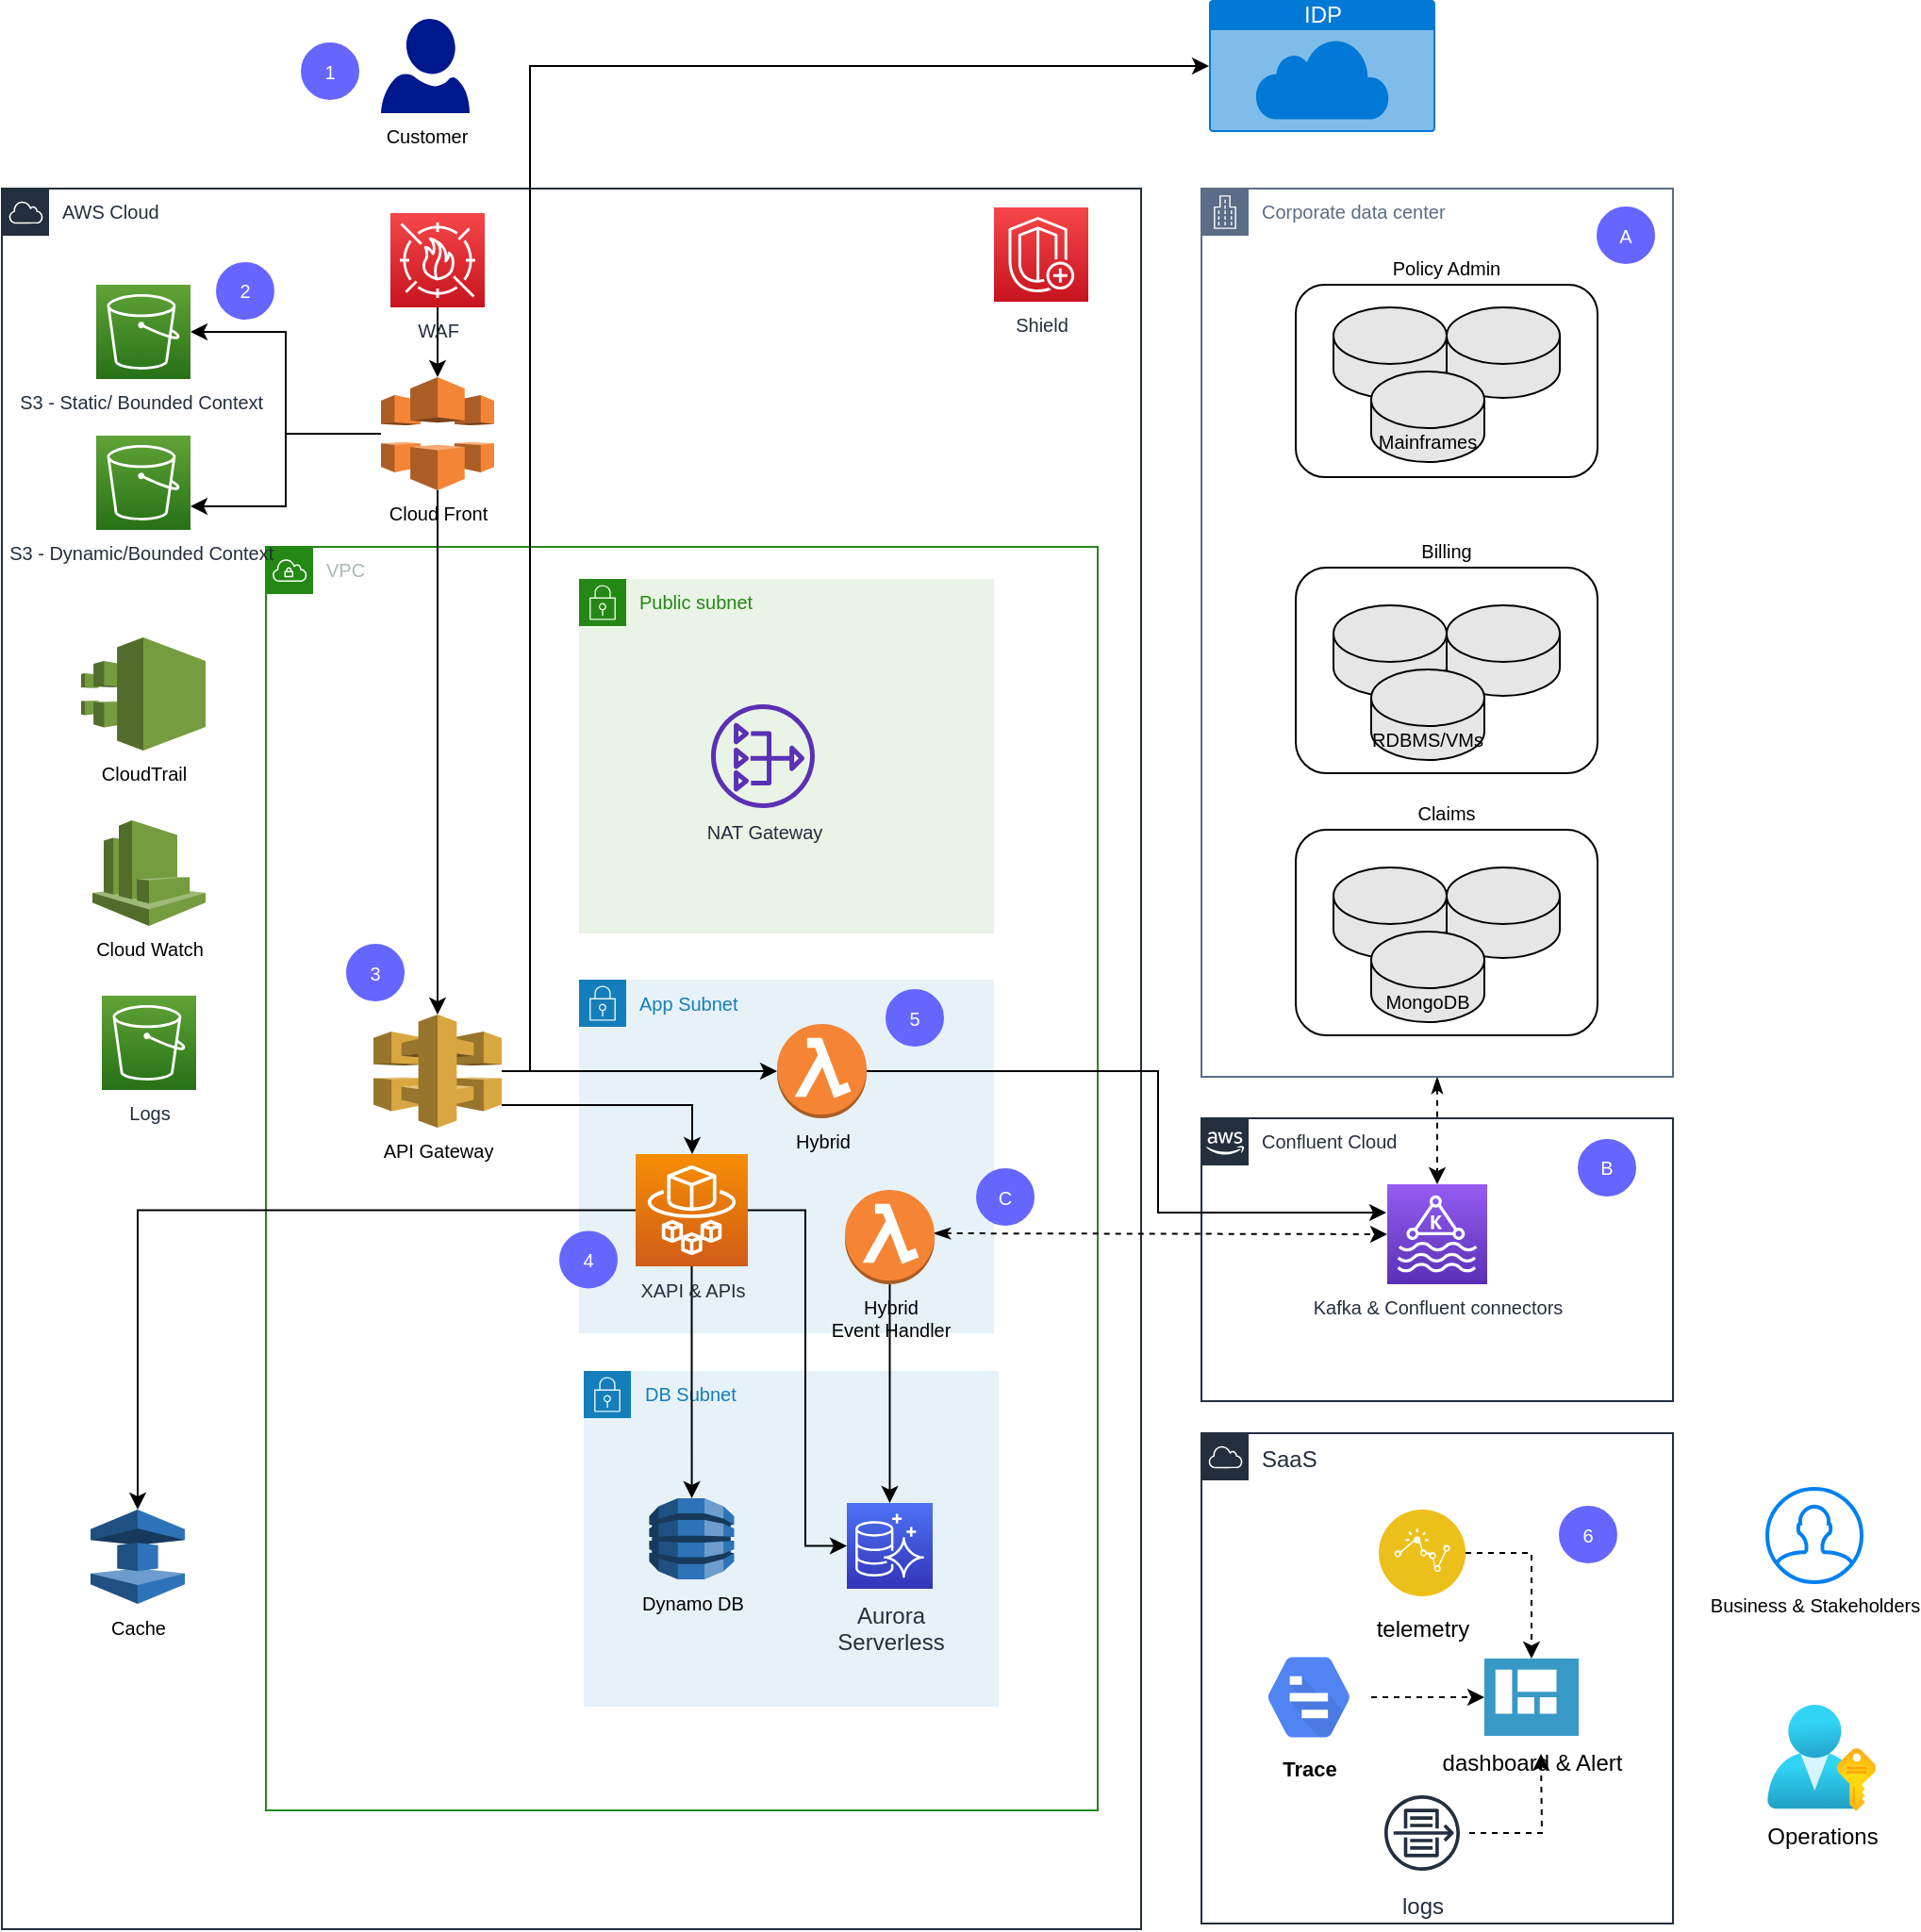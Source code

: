 <mxfile version="14.9.4" type="github">
  <diagram id="J0CAj3hpxYdUKnIAC_Rt" name="Page-1">
    <mxGraphModel dx="2980" dy="1871" grid="0" gridSize="10" guides="1" tooltips="1" connect="1" arrows="1" fold="1" page="0" pageScale="1" pageWidth="1100" pageHeight="850" math="0" shadow="0">
      <root>
        <mxCell id="0" />
        <mxCell id="1" parent="0" />
        <mxCell id="o6UnCo15VA87cQb3SErj-36" value="Confluent Cloud" style="points=[[0,0],[0.25,0],[0.5,0],[0.75,0],[1,0],[1,0.25],[1,0.5],[1,0.75],[1,1],[0.75,1],[0.5,1],[0.25,1],[0,1],[0,0.75],[0,0.5],[0,0.25]];outlineConnect=0;gradientColor=none;html=1;whiteSpace=wrap;fontSize=10;fontStyle=0;shape=mxgraph.aws4.group;grIcon=mxgraph.aws4.group_aws_cloud_alt;strokeColor=#232F3E;fillColor=none;verticalAlign=top;align=left;spacingLeft=30;fontColor=#232F3E;dashed=0;" parent="1" vertex="1">
          <mxGeometry x="-90" y="-207" width="250" height="150" as="geometry" />
        </mxCell>
        <mxCell id="o6UnCo15VA87cQb3SErj-2" value="VPC" style="points=[[0,0],[0.25,0],[0.5,0],[0.75,0],[1,0],[1,0.25],[1,0.5],[1,0.75],[1,1],[0.75,1],[0.5,1],[0.25,1],[0,1],[0,0.75],[0,0.5],[0,0.25]];outlineConnect=0;gradientColor=none;html=1;whiteSpace=wrap;fontSize=10;fontStyle=0;shape=mxgraph.aws4.group;grIcon=mxgraph.aws4.group_vpc;strokeColor=#248814;fillColor=none;verticalAlign=top;align=left;spacingLeft=30;fontColor=#AAB7B8;dashed=0;" parent="1" vertex="1">
          <mxGeometry x="-586" y="-510" width="441" height="670" as="geometry" />
        </mxCell>
        <mxCell id="o6UnCo15VA87cQb3SErj-103" value="SaaS" style="points=[[0,0],[0.25,0],[0.5,0],[0.75,0],[1,0],[1,0.25],[1,0.5],[1,0.75],[1,1],[0.75,1],[0.5,1],[0.25,1],[0,1],[0,0.75],[0,0.5],[0,0.25]];outlineConnect=0;gradientColor=none;html=1;whiteSpace=wrap;fontSize=12;fontStyle=0;shape=mxgraph.aws4.group;grIcon=mxgraph.aws4.group_aws_cloud;strokeColor=#232F3E;fillColor=none;verticalAlign=top;align=left;spacingLeft=30;fontColor=#232F3E;dashed=0;" parent="1" vertex="1">
          <mxGeometry x="-90" y="-40" width="250" height="260" as="geometry" />
        </mxCell>
        <mxCell id="o6UnCo15VA87cQb3SErj-86" value="Billing" style="rounded=1;whiteSpace=wrap;html=1;fontSize=10;labelPosition=center;verticalLabelPosition=top;align=center;verticalAlign=bottom;" parent="1" vertex="1">
          <mxGeometry x="-40" y="-499" width="160" height="109" as="geometry" />
        </mxCell>
        <mxCell id="o6UnCo15VA87cQb3SErj-85" value="Policy Admin" style="rounded=1;whiteSpace=wrap;html=1;fontSize=10;labelPosition=center;verticalLabelPosition=top;align=center;verticalAlign=bottom;" parent="1" vertex="1">
          <mxGeometry x="-40" y="-649" width="160" height="102" as="geometry" />
        </mxCell>
        <mxCell id="o6UnCo15VA87cQb3SErj-23" value="DB Subnet" style="points=[[0,0],[0.25,0],[0.5,0],[0.75,0],[1,0],[1,0.25],[1,0.5],[1,0.75],[1,1],[0.75,1],[0.5,1],[0.25,1],[0,1],[0,0.75],[0,0.5],[0,0.25]];outlineConnect=0;gradientColor=none;html=1;whiteSpace=wrap;fontSize=10;fontStyle=0;shape=mxgraph.aws4.group;grIcon=mxgraph.aws4.group_security_group;grStroke=0;strokeColor=#147EBA;fillColor=#E6F2F8;verticalAlign=top;align=left;spacingLeft=30;fontColor=#147EBA;dashed=0;" parent="1" vertex="1">
          <mxGeometry x="-417.5" y="-73" width="220" height="178" as="geometry" />
        </mxCell>
        <mxCell id="o6UnCo15VA87cQb3SErj-1" value="AWS Cloud" style="points=[[0,0],[0.25,0],[0.5,0],[0.75,0],[1,0],[1,0.25],[1,0.5],[1,0.75],[1,1],[0.75,1],[0.5,1],[0.25,1],[0,1],[0,0.75],[0,0.5],[0,0.25]];outlineConnect=0;gradientColor=none;html=1;whiteSpace=wrap;fontSize=10;fontStyle=0;shape=mxgraph.aws4.group;grIcon=mxgraph.aws4.group_aws_cloud;strokeColor=#232F3E;fillColor=none;verticalAlign=top;align=left;spacingLeft=30;fontColor=#232F3E;dashed=0;" parent="1" vertex="1">
          <mxGeometry x="-726" y="-700" width="604" height="923" as="geometry" />
        </mxCell>
        <mxCell id="o6UnCo15VA87cQb3SErj-20" value="App Subnet" style="points=[[0,0],[0.25,0],[0.5,0],[0.75,0],[1,0],[1,0.25],[1,0.5],[1,0.75],[1,1],[0.75,1],[0.5,1],[0.25,1],[0,1],[0,0.75],[0,0.5],[0,0.25]];outlineConnect=0;gradientColor=none;html=1;whiteSpace=wrap;fontSize=10;fontStyle=0;shape=mxgraph.aws4.group;grIcon=mxgraph.aws4.group_security_group;grStroke=0;strokeColor=#147EBA;fillColor=#E6F2F8;verticalAlign=top;align=left;spacingLeft=30;fontColor=#147EBA;dashed=0;" parent="1" vertex="1">
          <mxGeometry x="-420" y="-280.5" width="220" height="187.5" as="geometry" />
        </mxCell>
        <mxCell id="o6UnCo15VA87cQb3SErj-50" value="" style="edgeStyle=orthogonalEdgeStyle;rounded=0;orthogonalLoop=1;jettySize=auto;html=1;fontSize=10;" parent="1" source="o6UnCo15VA87cQb3SErj-4" target="o6UnCo15VA87cQb3SErj-21" edge="1">
          <mxGeometry relative="1" as="geometry">
            <mxPoint x="-495" y="-353" as="targetPoint" />
          </mxGeometry>
        </mxCell>
        <mxCell id="o6UnCo15VA87cQb3SErj-56" style="edgeStyle=orthogonalEdgeStyle;rounded=0;orthogonalLoop=1;jettySize=auto;html=1;entryX=1;entryY=0.5;entryDx=0;entryDy=0;entryPerimeter=0;fontSize=10;" parent="1" source="o6UnCo15VA87cQb3SErj-4" target="o6UnCo15VA87cQb3SErj-10" edge="1">
          <mxGeometry relative="1" as="geometry" />
        </mxCell>
        <mxCell id="o6UnCo15VA87cQb3SErj-57" style="edgeStyle=orthogonalEdgeStyle;rounded=0;orthogonalLoop=1;jettySize=auto;html=1;entryX=1;entryY=0.75;entryDx=0;entryDy=0;entryPerimeter=0;fontSize=10;" parent="1" source="o6UnCo15VA87cQb3SErj-4" target="o6UnCo15VA87cQb3SErj-25" edge="1">
          <mxGeometry relative="1" as="geometry" />
        </mxCell>
        <mxCell id="o6UnCo15VA87cQb3SErj-4" value="Cloud Front" style="outlineConnect=0;dashed=0;verticalLabelPosition=bottom;verticalAlign=top;align=center;html=1;shape=mxgraph.aws3.cloudfront;fillColor=#F58536;gradientColor=none;fontSize=10;" parent="1" vertex="1">
          <mxGeometry x="-525" y="-600" width="60" height="60" as="geometry" />
        </mxCell>
        <mxCell id="o6UnCo15VA87cQb3SErj-10" value="S3 - Static/ Bounded Context&amp;nbsp;" style="points=[[0,0,0],[0.25,0,0],[0.5,0,0],[0.75,0,0],[1,0,0],[0,1,0],[0.25,1,0],[0.5,1,0],[0.75,1,0],[1,1,0],[0,0.25,0],[0,0.5,0],[0,0.75,0],[1,0.25,0],[1,0.5,0],[1,0.75,0]];outlineConnect=0;fontColor=#232F3E;gradientColor=#60A337;gradientDirection=north;fillColor=#277116;strokeColor=#ffffff;dashed=0;verticalLabelPosition=bottom;verticalAlign=top;align=center;html=1;fontSize=10;fontStyle=0;aspect=fixed;shape=mxgraph.aws4.resourceIcon;resIcon=mxgraph.aws4.s3;" parent="1" vertex="1">
          <mxGeometry x="-676" y="-649" width="50" height="50" as="geometry" />
        </mxCell>
        <mxCell id="o6UnCo15VA87cQb3SErj-11" value="Public subnet" style="points=[[0,0],[0.25,0],[0.5,0],[0.75,0],[1,0],[1,0.25],[1,0.5],[1,0.75],[1,1],[0.75,1],[0.5,1],[0.25,1],[0,1],[0,0.75],[0,0.5],[0,0.25]];outlineConnect=0;gradientColor=none;html=1;whiteSpace=wrap;fontSize=10;fontStyle=0;shape=mxgraph.aws4.group;grIcon=mxgraph.aws4.group_security_group;grStroke=0;strokeColor=#248814;fillColor=#E9F3E6;verticalAlign=top;align=left;spacingLeft=30;fontColor=#248814;dashed=0;" parent="1" vertex="1">
          <mxGeometry x="-420" y="-493" width="220" height="188" as="geometry" />
        </mxCell>
        <mxCell id="o6UnCo15VA87cQb3SErj-12" value="NAT Gateway" style="outlineConnect=0;fontColor=#232F3E;gradientColor=none;fillColor=#5A30B5;strokeColor=none;dashed=0;verticalLabelPosition=bottom;verticalAlign=top;align=center;html=1;fontSize=10;fontStyle=0;aspect=fixed;pointerEvents=1;shape=mxgraph.aws4.nat_gateway;" parent="1" vertex="1">
          <mxGeometry x="-350" y="-426.5" width="55" height="55" as="geometry" />
        </mxCell>
        <mxCell id="o6UnCo15VA87cQb3SErj-19" value="Cache" style="outlineConnect=0;dashed=0;verticalLabelPosition=bottom;verticalAlign=top;align=center;html=1;shape=mxgraph.aws3.elasticache;fillColor=#2E73B8;gradientColor=none;fontSize=10;" parent="1" vertex="1">
          <mxGeometry x="-679" y="0.5" width="50" height="50" as="geometry" />
        </mxCell>
        <mxCell id="o6UnCo15VA87cQb3SErj-58" style="edgeStyle=orthogonalEdgeStyle;rounded=0;orthogonalLoop=1;jettySize=auto;html=1;fontSize=10;" parent="1" source="o6UnCo15VA87cQb3SErj-21" target="o6UnCo15VA87cQb3SErj-22" edge="1">
          <mxGeometry relative="1" as="geometry">
            <Array as="points">
              <mxPoint x="-360" y="-214" />
            </Array>
          </mxGeometry>
        </mxCell>
        <mxCell id="DFf_56WCGIIjxEMHTGOl-1" style="edgeStyle=orthogonalEdgeStyle;rounded=0;orthogonalLoop=1;jettySize=auto;html=1;entryX=0;entryY=0.5;entryDx=0;entryDy=0;entryPerimeter=0;fontSize=10;fontColor=#000000;" edge="1" parent="1" source="o6UnCo15VA87cQb3SErj-21" target="2LN8hkeJdorqVzaSX0oZ-3">
          <mxGeometry relative="1" as="geometry">
            <Array as="points">
              <mxPoint x="-446" y="-232" />
              <mxPoint x="-446" y="-765" />
            </Array>
          </mxGeometry>
        </mxCell>
        <mxCell id="DFf_56WCGIIjxEMHTGOl-6" style="edgeStyle=orthogonalEdgeStyle;rounded=0;orthogonalLoop=1;jettySize=auto;html=1;fontSize=10;fontColor=#000000;startArrow=none;startFill=0;" edge="1" parent="1" source="o6UnCo15VA87cQb3SErj-21" target="DFf_56WCGIIjxEMHTGOl-3">
          <mxGeometry relative="1" as="geometry" />
        </mxCell>
        <mxCell id="o6UnCo15VA87cQb3SErj-21" value="API Gateway" style="outlineConnect=0;dashed=0;verticalLabelPosition=bottom;verticalAlign=top;align=center;html=1;shape=mxgraph.aws3.api_gateway;fillColor=#D9A741;gradientColor=none;fontSize=10;" parent="1" vertex="1">
          <mxGeometry x="-529" y="-262" width="68" height="60" as="geometry" />
        </mxCell>
        <mxCell id="o6UnCo15VA87cQb3SErj-49" value="" style="edgeStyle=orthogonalEdgeStyle;rounded=0;orthogonalLoop=1;jettySize=auto;html=1;fontSize=10;" parent="1" source="o6UnCo15VA87cQb3SErj-22" target="o6UnCo15VA87cQb3SErj-39" edge="1">
          <mxGeometry relative="1" as="geometry" />
        </mxCell>
        <mxCell id="o6UnCo15VA87cQb3SErj-62" style="edgeStyle=orthogonalEdgeStyle;rounded=0;orthogonalLoop=1;jettySize=auto;html=1;fontSize=10;entryX=0;entryY=0.5;entryDx=0;entryDy=0;entryPerimeter=0;" parent="1" source="o6UnCo15VA87cQb3SErj-22" edge="1" target="2LN8hkeJdorqVzaSX0oZ-5">
          <mxGeometry relative="1" as="geometry">
            <mxPoint x="-300" y="-8" as="targetPoint" />
            <Array as="points">
              <mxPoint x="-300" y="-158" />
              <mxPoint x="-300" y="20" />
            </Array>
          </mxGeometry>
        </mxCell>
        <mxCell id="DFf_56WCGIIjxEMHTGOl-2" style="edgeStyle=orthogonalEdgeStyle;rounded=0;orthogonalLoop=1;jettySize=auto;html=1;fontSize=10;fontColor=#000000;" edge="1" parent="1" source="o6UnCo15VA87cQb3SErj-22" target="o6UnCo15VA87cQb3SErj-19">
          <mxGeometry relative="1" as="geometry" />
        </mxCell>
        <mxCell id="o6UnCo15VA87cQb3SErj-22" value="XAPI &amp;amp; APIs" style="points=[[0,0,0],[0.25,0,0],[0.5,0,0],[0.75,0,0],[1,0,0],[0,1,0],[0.25,1,0],[0.5,1,0],[0.75,1,0],[1,1,0],[0,0.25,0],[0,0.5,0],[0,0.75,0],[1,0.25,0],[1,0.5,0],[1,0.75,0]];outlineConnect=0;fontColor=#232F3E;gradientColor=#F78E04;gradientDirection=north;fillColor=#D05C17;strokeColor=#ffffff;dashed=0;verticalLabelPosition=bottom;verticalAlign=top;align=center;html=1;fontSize=10;fontStyle=0;aspect=fixed;shape=mxgraph.aws4.resourceIcon;resIcon=mxgraph.aws4.fargate;" parent="1" vertex="1">
          <mxGeometry x="-390" y="-188" width="59.5" height="59.5" as="geometry" />
        </mxCell>
        <mxCell id="o6UnCo15VA87cQb3SErj-25" value="S3 - Dynamic/Bounded Context&amp;nbsp;" style="points=[[0,0,0],[0.25,0,0],[0.5,0,0],[0.75,0,0],[1,0,0],[0,1,0],[0.25,1,0],[0.5,1,0],[0.75,1,0],[1,1,0],[0,0.25,0],[0,0.5,0],[0,0.75,0],[1,0.25,0],[1,0.5,0],[1,0.75,0]];outlineConnect=0;fontColor=#232F3E;gradientColor=#60A337;gradientDirection=north;fillColor=#277116;strokeColor=#ffffff;dashed=0;verticalLabelPosition=bottom;verticalAlign=top;align=center;html=1;fontSize=10;fontStyle=0;aspect=fixed;shape=mxgraph.aws4.resourceIcon;resIcon=mxgraph.aws4.s3;" parent="1" vertex="1">
          <mxGeometry x="-676" y="-569" width="50" height="50" as="geometry" />
        </mxCell>
        <mxCell id="o6UnCo15VA87cQb3SErj-115" value="" style="edgeStyle=orthogonalEdgeStyle;rounded=0;orthogonalLoop=1;jettySize=auto;html=1;fontSize=10;fontColor=#000000;" parent="1" source="o6UnCo15VA87cQb3SErj-27" target="o6UnCo15VA87cQb3SErj-4" edge="1">
          <mxGeometry relative="1" as="geometry" />
        </mxCell>
        <mxCell id="o6UnCo15VA87cQb3SErj-27" value="WAF" style="points=[[0,0,0],[0.25,0,0],[0.5,0,0],[0.75,0,0],[1,0,0],[0,1,0],[0.25,1,0],[0.5,1,0],[0.75,1,0],[1,1,0],[0,0.25,0],[0,0.5,0],[0,0.75,0],[1,0.25,0],[1,0.5,0],[1,0.75,0]];outlineConnect=0;fontColor=#232F3E;gradientColor=#F54749;gradientDirection=north;fillColor=#C7131F;strokeColor=#ffffff;verticalLabelPosition=bottom;verticalAlign=top;align=center;html=1;fontSize=10;fontStyle=0;aspect=fixed;shape=mxgraph.aws4.resourceIcon;resIcon=mxgraph.aws4.waf;" parent="1" vertex="1">
          <mxGeometry x="-520" y="-687" width="50" height="50" as="geometry" />
        </mxCell>
        <mxCell id="o6UnCo15VA87cQb3SErj-28" value="Shield" style="points=[[0,0,0],[0.25,0,0],[0.5,0,0],[0.75,0,0],[1,0,0],[0,1,0],[0.25,1,0],[0.5,1,0],[0.75,1,0],[1,1,0],[0,0.25,0],[0,0.5,0],[0,0.75,0],[1,0.25,0],[1,0.5,0],[1,0.75,0]];outlineConnect=0;fontColor=#232F3E;gradientColor=#F54749;gradientDirection=north;fillColor=#C7131F;strokeColor=#ffffff;dashed=0;verticalLabelPosition=bottom;verticalAlign=top;align=center;html=1;fontSize=10;fontStyle=0;aspect=fixed;shape=mxgraph.aws4.resourceIcon;resIcon=mxgraph.aws4.shield;" parent="1" vertex="1">
          <mxGeometry x="-200" y="-690" width="50" height="50" as="geometry" />
        </mxCell>
        <mxCell id="o6UnCo15VA87cQb3SErj-29" value="Customer" style="aspect=fixed;pointerEvents=1;shadow=0;dashed=0;html=1;strokeColor=none;labelPosition=center;verticalLabelPosition=bottom;verticalAlign=top;align=center;fillColor=#00188D;shape=mxgraph.azure.user;fontSize=10;" parent="1" vertex="1">
          <mxGeometry x="-525" y="-790" width="47" height="50" as="geometry" />
        </mxCell>
        <mxCell id="o6UnCo15VA87cQb3SErj-93" value="" style="edgeStyle=orthogonalEdgeStyle;rounded=0;orthogonalLoop=1;jettySize=auto;html=1;fontSize=10;dashed=1;startArrow=classicThin;startFill=1;" parent="1" source="o6UnCo15VA87cQb3SErj-30" target="o6UnCo15VA87cQb3SErj-34" edge="1">
          <mxGeometry relative="1" as="geometry" />
        </mxCell>
        <mxCell id="o6UnCo15VA87cQb3SErj-30" value="Corporate data center" style="points=[[0,0],[0.25,0],[0.5,0],[0.75,0],[1,0],[1,0.25],[1,0.5],[1,0.75],[1,1],[0.75,1],[0.5,1],[0.25,1],[0,1],[0,0.75],[0,0.5],[0,0.25]];outlineConnect=0;gradientColor=none;html=1;whiteSpace=wrap;fontSize=10;fontStyle=0;shape=mxgraph.aws4.group;grIcon=mxgraph.aws4.group_corporate_data_center;strokeColor=#5A6C86;fillColor=none;verticalAlign=top;align=left;spacingLeft=30;fontColor=#5A6C86;dashed=0;" parent="1" vertex="1">
          <mxGeometry x="-90" y="-700" width="250" height="471" as="geometry" />
        </mxCell>
        <mxCell id="o6UnCo15VA87cQb3SErj-31" value="" style="shape=cylinder3;whiteSpace=wrap;html=1;boundedLbl=1;backgroundOutline=1;size=15;fontSize=10;fillColor=#E6E6E6;" parent="1" vertex="1">
          <mxGeometry x="-20" y="-637" width="60" height="48" as="geometry" />
        </mxCell>
        <mxCell id="o6UnCo15VA87cQb3SErj-32" value="" style="shape=cylinder3;whiteSpace=wrap;html=1;boundedLbl=1;backgroundOutline=1;size=15;fontSize=10;fillColor=#E6E6E6;" parent="1" vertex="1">
          <mxGeometry x="40" y="-637" width="60" height="48" as="geometry" />
        </mxCell>
        <mxCell id="o6UnCo15VA87cQb3SErj-33" value="Mainframes" style="shape=cylinder3;whiteSpace=wrap;html=1;boundedLbl=1;backgroundOutline=1;size=15;fontSize=10;fillColor=#E6E6E6;" parent="1" vertex="1">
          <mxGeometry y="-603" width="60" height="48" as="geometry" />
        </mxCell>
        <mxCell id="o6UnCo15VA87cQb3SErj-34" value="Kafka &amp;amp; Confluent connectors" style="points=[[0,0,0],[0.25,0,0],[0.5,0,0],[0.75,0,0],[1,0,0],[0,1,0],[0.25,1,0],[0.5,1,0],[0.75,1,0],[1,1,0],[0,0.25,0],[0,0.5,0],[0,0.75,0],[1,0.25,0],[1,0.5,0],[1,0.75,0]];outlineConnect=0;fontColor=#232F3E;gradientColor=#945DF2;gradientDirection=north;fillColor=#5A30B5;strokeColor=#ffffff;dashed=0;verticalLabelPosition=bottom;verticalAlign=top;align=center;html=1;fontSize=10;fontStyle=0;aspect=fixed;shape=mxgraph.aws4.resourceIcon;resIcon=mxgraph.aws4.managed_streaming_for_kafka;" parent="1" vertex="1">
          <mxGeometry x="8.5" y="-172" width="53" height="53" as="geometry" />
        </mxCell>
        <mxCell id="o6UnCo15VA87cQb3SErj-118" style="edgeStyle=orthogonalEdgeStyle;rounded=0;orthogonalLoop=1;jettySize=auto;html=1;entryX=0;entryY=0.5;entryDx=0;entryDy=0;entryPerimeter=0;dashed=1;fontSize=10;fontColor=#000000;startArrow=classicThin;startFill=1;" parent="1" target="o6UnCo15VA87cQb3SErj-34" edge="1">
          <mxGeometry relative="1" as="geometry">
            <mxPoint x="-232" y="-146" as="sourcePoint" />
          </mxGeometry>
        </mxCell>
        <mxCell id="DFf_56WCGIIjxEMHTGOl-9" style="edgeStyle=orthogonalEdgeStyle;rounded=0;orthogonalLoop=1;jettySize=auto;html=1;fontSize=10;fontColor=#000000;startArrow=none;startFill=0;" edge="1" parent="1" source="o6UnCo15VA87cQb3SErj-37" target="2LN8hkeJdorqVzaSX0oZ-5">
          <mxGeometry relative="1" as="geometry" />
        </mxCell>
        <mxCell id="o6UnCo15VA87cQb3SErj-37" value="Hybrid&lt;br&gt;Event Handler" style="outlineConnect=0;dashed=0;verticalLabelPosition=bottom;verticalAlign=top;align=center;html=1;shape=mxgraph.aws3.lambda_function;fillColor=#F58534;gradientColor=none;fontSize=10;" parent="1" vertex="1">
          <mxGeometry x="-279" y="-169" width="47.5" height="50" as="geometry" />
        </mxCell>
        <mxCell id="o6UnCo15VA87cQb3SErj-39" value="Dynamo DB" style="outlineConnect=0;dashed=0;verticalLabelPosition=bottom;verticalAlign=top;align=center;html=1;shape=mxgraph.aws3.dynamo_db;fillColor=#2E73B8;gradientColor=none;fontSize=10;" parent="1" vertex="1">
          <mxGeometry x="-382.75" y="-5.5" width="45" height="43" as="geometry" />
        </mxCell>
        <mxCell id="o6UnCo15VA87cQb3SErj-53" value="" style="shape=cylinder3;whiteSpace=wrap;html=1;boundedLbl=1;backgroundOutline=1;size=15;fontSize=10;fillColor=#E6E6E6;" parent="1" vertex="1">
          <mxGeometry x="-20" y="-479" width="60" height="48" as="geometry" />
        </mxCell>
        <mxCell id="o6UnCo15VA87cQb3SErj-54" value="" style="shape=cylinder3;whiteSpace=wrap;html=1;boundedLbl=1;backgroundOutline=1;size=15;fontSize=10;fillColor=#E6E6E6;" parent="1" vertex="1">
          <mxGeometry x="40" y="-479" width="60" height="48" as="geometry" />
        </mxCell>
        <mxCell id="o6UnCo15VA87cQb3SErj-55" value="RDBMS/VMs" style="shape=cylinder3;whiteSpace=wrap;html=1;boundedLbl=1;backgroundOutline=1;size=15;fontSize=10;fillColor=#E6E6E6;" parent="1" vertex="1">
          <mxGeometry y="-445" width="60" height="48" as="geometry" />
        </mxCell>
        <mxCell id="o6UnCo15VA87cQb3SErj-82" value="Cloud Watch" style="outlineConnect=0;dashed=0;verticalLabelPosition=bottom;verticalAlign=top;align=center;html=1;shape=mxgraph.aws3.cloudwatch;fillColor=#759C3E;gradientColor=none;fontSize=10;" parent="1" vertex="1">
          <mxGeometry x="-678" y="-365" width="60" height="56" as="geometry" />
        </mxCell>
        <mxCell id="o6UnCo15VA87cQb3SErj-83" value="CloudTrail" style="outlineConnect=0;dashed=0;verticalLabelPosition=bottom;verticalAlign=top;align=center;html=1;shape=mxgraph.aws3.cloudtrail;fillColor=#759C3E;gradientColor=none;fontSize=10;" parent="1" vertex="1">
          <mxGeometry x="-684" y="-462" width="66" height="60" as="geometry" />
        </mxCell>
        <mxCell id="o6UnCo15VA87cQb3SErj-84" value="Logs" style="points=[[0,0,0],[0.25,0,0],[0.5,0,0],[0.75,0,0],[1,0,0],[0,1,0],[0.25,1,0],[0.5,1,0],[0.75,1,0],[1,1,0],[0,0.25,0],[0,0.5,0],[0,0.75,0],[1,0.25,0],[1,0.5,0],[1,0.75,0]];outlineConnect=0;fontColor=#232F3E;gradientColor=#60A337;gradientDirection=north;fillColor=#277116;strokeColor=#ffffff;dashed=0;verticalLabelPosition=bottom;verticalAlign=top;align=center;html=1;fontSize=10;fontStyle=0;aspect=fixed;shape=mxgraph.aws4.resourceIcon;resIcon=mxgraph.aws4.s3;" parent="1" vertex="1">
          <mxGeometry x="-673" y="-272" width="50" height="50" as="geometry" />
        </mxCell>
        <mxCell id="o6UnCo15VA87cQb3SErj-87" value="Claims" style="rounded=1;whiteSpace=wrap;html=1;fontSize=10;labelPosition=center;verticalLabelPosition=top;align=center;verticalAlign=bottom;" parent="1" vertex="1">
          <mxGeometry x="-40" y="-360" width="160" height="109" as="geometry" />
        </mxCell>
        <mxCell id="o6UnCo15VA87cQb3SErj-88" value="" style="shape=cylinder3;whiteSpace=wrap;html=1;boundedLbl=1;backgroundOutline=1;size=15;fontSize=10;fillColor=#E6E6E6;" parent="1" vertex="1">
          <mxGeometry x="-20" y="-340" width="60" height="48" as="geometry" />
        </mxCell>
        <mxCell id="o6UnCo15VA87cQb3SErj-89" value="" style="shape=cylinder3;whiteSpace=wrap;html=1;boundedLbl=1;backgroundOutline=1;size=15;fontSize=10;fillColor=#E6E6E6;" parent="1" vertex="1">
          <mxGeometry x="40" y="-340" width="60" height="48" as="geometry" />
        </mxCell>
        <mxCell id="o6UnCo15VA87cQb3SErj-90" value="MongoDB" style="shape=cylinder3;whiteSpace=wrap;html=1;boundedLbl=1;backgroundOutline=1;size=15;fontSize=10;fillColor=#E6E6E6;" parent="1" vertex="1">
          <mxGeometry y="-306" width="60" height="48" as="geometry" />
        </mxCell>
        <mxCell id="o6UnCo15VA87cQb3SErj-95" value="A" style="ellipse;whiteSpace=wrap;html=1;fontSize=10;fillColor=#6666FF;strokeColor=#6666FF;fontColor=#FFFFFF;" parent="1" vertex="1">
          <mxGeometry x="120" y="-690" width="30" height="29.5" as="geometry" />
        </mxCell>
        <mxCell id="o6UnCo15VA87cQb3SErj-96" value="B" style="ellipse;whiteSpace=wrap;html=1;fontSize=10;fillColor=#6666FF;strokeColor=#6666FF;fontColor=#FFFFFF;" parent="1" vertex="1">
          <mxGeometry x="110" y="-195.5" width="30" height="29.5" as="geometry" />
        </mxCell>
        <mxCell id="o6UnCo15VA87cQb3SErj-97" value="1" style="ellipse;whiteSpace=wrap;html=1;fontSize=10;fillColor=#6666FF;strokeColor=#6666FF;fontColor=#FFFFFF;" parent="1" vertex="1">
          <mxGeometry x="-567" y="-777" width="30" height="29.5" as="geometry" />
        </mxCell>
        <mxCell id="o6UnCo15VA87cQb3SErj-98" value="2" style="ellipse;whiteSpace=wrap;html=1;fontSize=10;fillColor=#6666FF;strokeColor=#6666FF;fontColor=#FFFFFF;" parent="1" vertex="1">
          <mxGeometry x="-612" y="-660.5" width="30" height="29.5" as="geometry" />
        </mxCell>
        <mxCell id="o6UnCo15VA87cQb3SErj-99" value="3" style="ellipse;whiteSpace=wrap;html=1;fontSize=10;fillColor=#6666FF;strokeColor=#6666FF;fontColor=#FFFFFF;" parent="1" vertex="1">
          <mxGeometry x="-543" y="-299" width="30" height="29.5" as="geometry" />
        </mxCell>
        <mxCell id="o6UnCo15VA87cQb3SErj-100" value="4" style="ellipse;whiteSpace=wrap;html=1;fontSize=10;fillColor=#6666FF;strokeColor=#6666FF;fontColor=#FFFFFF;" parent="1" vertex="1">
          <mxGeometry x="-430" y="-146.75" width="30" height="29.5" as="geometry" />
        </mxCell>
        <mxCell id="o6UnCo15VA87cQb3SErj-101" value="6" style="ellipse;whiteSpace=wrap;html=1;fontSize=10;fillColor=#6666FF;strokeColor=#6666FF;fontColor=#FFFFFF;" parent="1" vertex="1">
          <mxGeometry x="100" y="-1" width="30" height="29.5" as="geometry" />
        </mxCell>
        <mxCell id="o6UnCo15VA87cQb3SErj-109" style="edgeStyle=orthogonalEdgeStyle;rounded=0;orthogonalLoop=1;jettySize=auto;html=1;dashed=1;fontSize=10;fontColor=#000000;" parent="1" source="o6UnCo15VA87cQb3SErj-102" target="o6UnCo15VA87cQb3SErj-108" edge="1">
          <mxGeometry relative="1" as="geometry" />
        </mxCell>
        <mxCell id="o6UnCo15VA87cQb3SErj-102" value="telemetry" style="aspect=fixed;perimeter=ellipsePerimeter;html=1;align=center;shadow=0;dashed=0;labelBackgroundColor=#ffffff;fontSize=12;spacingTop=3;image;image=img/lib/ibm/applications/actionable_insight.svg;strokeColor=#6666FF;fillColor=#6666FF;" parent="1" vertex="1">
          <mxGeometry x="4" y="0.5" width="46" height="46" as="geometry" />
        </mxCell>
        <mxCell id="o6UnCo15VA87cQb3SErj-104" value="C" style="ellipse;whiteSpace=wrap;html=1;fontSize=10;fillColor=#6666FF;strokeColor=#6666FF;fontColor=#FFFFFF;" parent="1" vertex="1">
          <mxGeometry x="-209" y="-180" width="30" height="29.5" as="geometry" />
        </mxCell>
        <mxCell id="o6UnCo15VA87cQb3SErj-105" value="&lt;font color=&quot;#000000&quot;&gt;Business &amp;amp; Stakeholders&lt;/font&gt;" style="html=1;verticalLabelPosition=bottom;align=center;labelBackgroundColor=#ffffff;verticalAlign=top;strokeWidth=2;strokeColor=#0080F0;shadow=0;dashed=0;shape=mxgraph.ios7.icons.user;fontSize=10;fontColor=#FFFFFF;fillColor=#FFFFFF;" parent="1" vertex="1">
          <mxGeometry x="210" y="-10.5" width="50" height="49.5" as="geometry" />
        </mxCell>
        <mxCell id="o6UnCo15VA87cQb3SErj-106" value="Operations" style="aspect=fixed;html=1;points=[];align=center;image;fontSize=12;image=img/lib/azure2/azure_stack/User_Subscriptions.svg;strokeColor=#6666FF;fillColor=#FFFFFF;" parent="1" vertex="1">
          <mxGeometry x="210" y="104" width="57.7" height="56" as="geometry" />
        </mxCell>
        <mxCell id="o6UnCo15VA87cQb3SErj-110" style="edgeStyle=orthogonalEdgeStyle;rounded=0;orthogonalLoop=1;jettySize=auto;html=1;dashed=1;fontSize=10;fontColor=#000000;" parent="1" source="o6UnCo15VA87cQb3SErj-107" target="o6UnCo15VA87cQb3SErj-108" edge="1">
          <mxGeometry relative="1" as="geometry" />
        </mxCell>
        <mxCell id="o6UnCo15VA87cQb3SErj-107" value="Trace" style="html=1;fillColor=#5184F3;strokeColor=none;verticalAlign=top;labelPosition=center;verticalLabelPosition=bottom;align=center;spacingTop=-6;fontSize=11;fontStyle=1;shape=mxgraph.gcp2.hexIcon;prIcon=trace" parent="1" vertex="1">
          <mxGeometry x="-66" y="68.75" width="66" height="62.5" as="geometry" />
        </mxCell>
        <mxCell id="o6UnCo15VA87cQb3SErj-108" value="dashboard &amp;amp; Alert" style="aspect=fixed;html=1;points=[];align=center;image;fontSize=12;image=img/lib/mscae/Shared_Dashboard.svg;fontColor=#000000;strokeColor=#6666FF;fillColor=#FFFFFF;" parent="1" vertex="1">
          <mxGeometry x="60" y="79.5" width="50" height="41" as="geometry" />
        </mxCell>
        <mxCell id="o6UnCo15VA87cQb3SErj-113" style="edgeStyle=orthogonalEdgeStyle;rounded=0;orthogonalLoop=1;jettySize=auto;html=1;dashed=1;fontSize=10;fontColor=#000000;" parent="1" source="o6UnCo15VA87cQb3SErj-111" edge="1">
          <mxGeometry relative="1" as="geometry">
            <mxPoint x="90" y="130" as="targetPoint" />
          </mxGeometry>
        </mxCell>
        <mxCell id="o6UnCo15VA87cQb3SErj-111" value="logs" style="outlineConnect=0;fontColor=#232F3E;gradientColor=none;strokeColor=#232F3E;fillColor=#ffffff;dashed=0;verticalLabelPosition=bottom;verticalAlign=top;align=center;html=1;fontSize=12;fontStyle=0;aspect=fixed;shape=mxgraph.aws4.resourceIcon;resIcon=mxgraph.aws4.flow_logs;" parent="1" vertex="1">
          <mxGeometry x="2" y="147" width="50" height="50" as="geometry" />
        </mxCell>
        <mxCell id="2LN8hkeJdorqVzaSX0oZ-3" value="IDP" style="html=1;strokeColor=none;fillColor=#0079D6;labelPosition=center;verticalLabelPosition=middle;verticalAlign=top;align=center;fontSize=12;outlineConnect=0;spacingTop=-6;fontColor=#FFFFFF;shape=mxgraph.sitemap.cloud;" parent="1" vertex="1">
          <mxGeometry x="-86" y="-800" width="120" height="70" as="geometry" />
        </mxCell>
        <mxCell id="2LN8hkeJdorqVzaSX0oZ-5" value="Aurora &lt;br&gt;Serverless" style="points=[[0,0,0],[0.25,0,0],[0.5,0,0],[0.75,0,0],[1,0,0],[0,1,0],[0.25,1,0],[0.5,1,0],[0.75,1,0],[1,1,0],[0,0.25,0],[0,0.5,0],[0,0.75,0],[1,0.25,0],[1,0.5,0],[1,0.75,0]];outlineConnect=0;fontColor=#232F3E;gradientColor=#4D72F3;gradientDirection=north;fillColor=#3334B9;strokeColor=#ffffff;dashed=0;verticalLabelPosition=bottom;verticalAlign=top;align=center;html=1;fontSize=12;fontStyle=0;aspect=fixed;shape=mxgraph.aws4.resourceIcon;resIcon=mxgraph.aws4.aurora;" parent="1" vertex="1">
          <mxGeometry x="-278" y="-3" width="45.5" height="45.5" as="geometry" />
        </mxCell>
        <mxCell id="DFf_56WCGIIjxEMHTGOl-7" style="edgeStyle=orthogonalEdgeStyle;rounded=0;orthogonalLoop=1;jettySize=auto;html=1;fontSize=10;fontColor=#000000;startArrow=none;startFill=0;" edge="1" parent="1" source="DFf_56WCGIIjxEMHTGOl-3">
          <mxGeometry relative="1" as="geometry">
            <mxPoint x="8" y="-157" as="targetPoint" />
            <Array as="points">
              <mxPoint x="-113" y="-232" />
              <mxPoint x="-113" y="-157" />
            </Array>
          </mxGeometry>
        </mxCell>
        <mxCell id="DFf_56WCGIIjxEMHTGOl-3" value="Hybrid" style="outlineConnect=0;dashed=0;verticalLabelPosition=bottom;verticalAlign=top;align=center;html=1;shape=mxgraph.aws3.lambda_function;fillColor=#F58534;gradientColor=none;fontSize=10;" vertex="1" parent="1">
          <mxGeometry x="-315" y="-257" width="47.5" height="50" as="geometry" />
        </mxCell>
        <mxCell id="DFf_56WCGIIjxEMHTGOl-11" value="5" style="ellipse;whiteSpace=wrap;html=1;fontSize=10;fillColor=#6666FF;strokeColor=#6666FF;fontColor=#FFFFFF;" vertex="1" parent="1">
          <mxGeometry x="-257" y="-275" width="30" height="29.5" as="geometry" />
        </mxCell>
      </root>
    </mxGraphModel>
  </diagram>
</mxfile>

